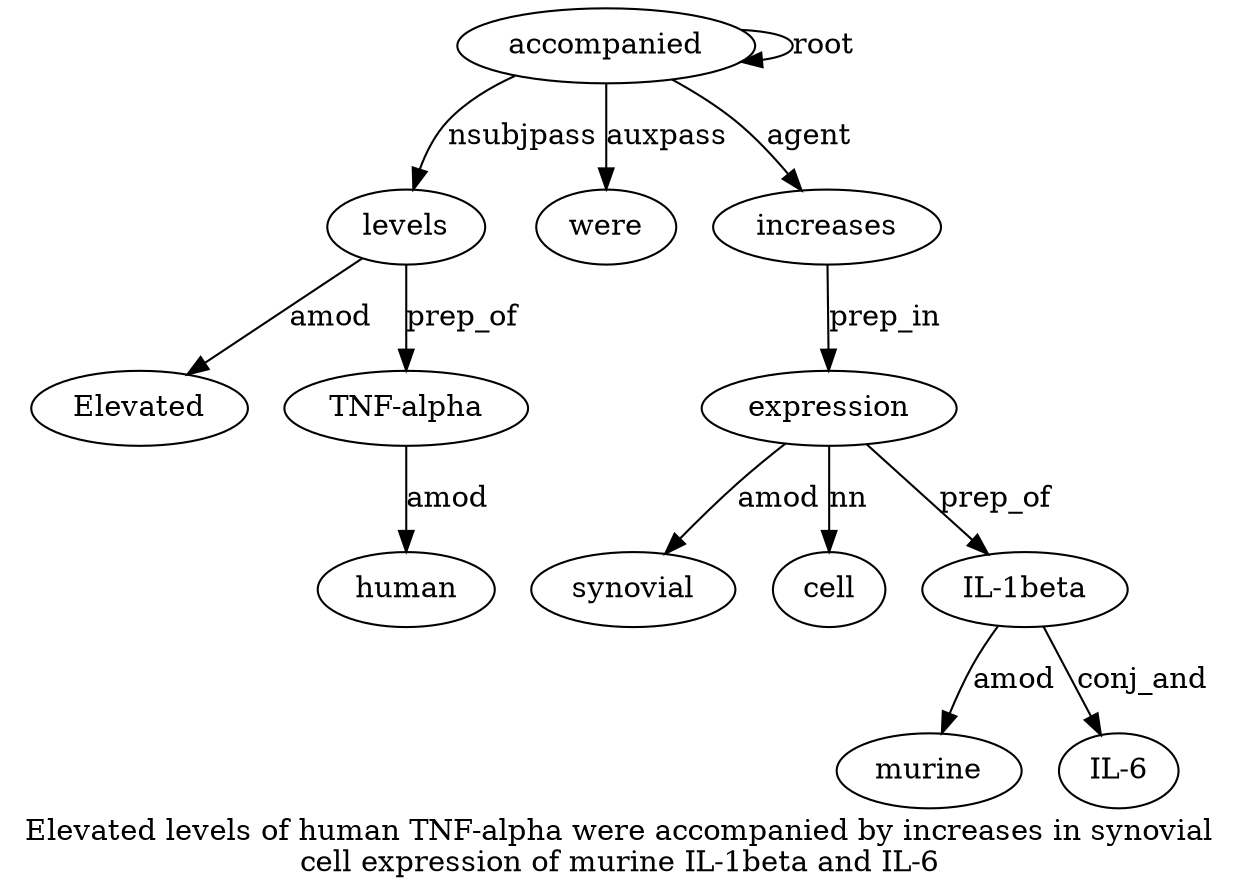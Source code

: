 digraph "Elevated levels of human TNF-alpha were accompanied by increases in synovial cell expression of murine IL-1beta and IL-6" {
label="Elevated levels of human TNF-alpha were accompanied by increases in synovial
cell expression of murine IL-1beta and IL-6";
levels2 [style=filled, fillcolor=white, label=levels];
Elevated1 [style=filled, fillcolor=white, label=Elevated];
levels2 -> Elevated1  [label=amod];
accompanied7 [style=filled, fillcolor=white, label=accompanied];
accompanied7 -> levels2  [label=nsubjpass];
"TNF-alpha5" [style=filled, fillcolor=white, label="TNF-alpha"];
human4 [style=filled, fillcolor=white, label=human];
"TNF-alpha5" -> human4  [label=amod];
levels2 -> "TNF-alpha5"  [label=prep_of];
were6 [style=filled, fillcolor=white, label=were];
accompanied7 -> were6  [label=auxpass];
accompanied7 -> accompanied7  [label=root];
increases9 [style=filled, fillcolor=white, label=increases];
accompanied7 -> increases9  [label=agent];
expression13 [style=filled, fillcolor=white, label=expression];
synovial11 [style=filled, fillcolor=white, label=synovial];
expression13 -> synovial11  [label=amod];
cell12 [style=filled, fillcolor=white, label=cell];
expression13 -> cell12  [label=nn];
increases9 -> expression13  [label=prep_in];
"IL-1beta6" [style=filled, fillcolor=white, label="IL-1beta"];
murine15 [style=filled, fillcolor=white, label=murine];
"IL-1beta6" -> murine15  [label=amod];
expression13 -> "IL-1beta6"  [label=prep_of];
"IL-618" [style=filled, fillcolor=white, label="IL-6"];
"IL-1beta6" -> "IL-618"  [label=conj_and];
}
